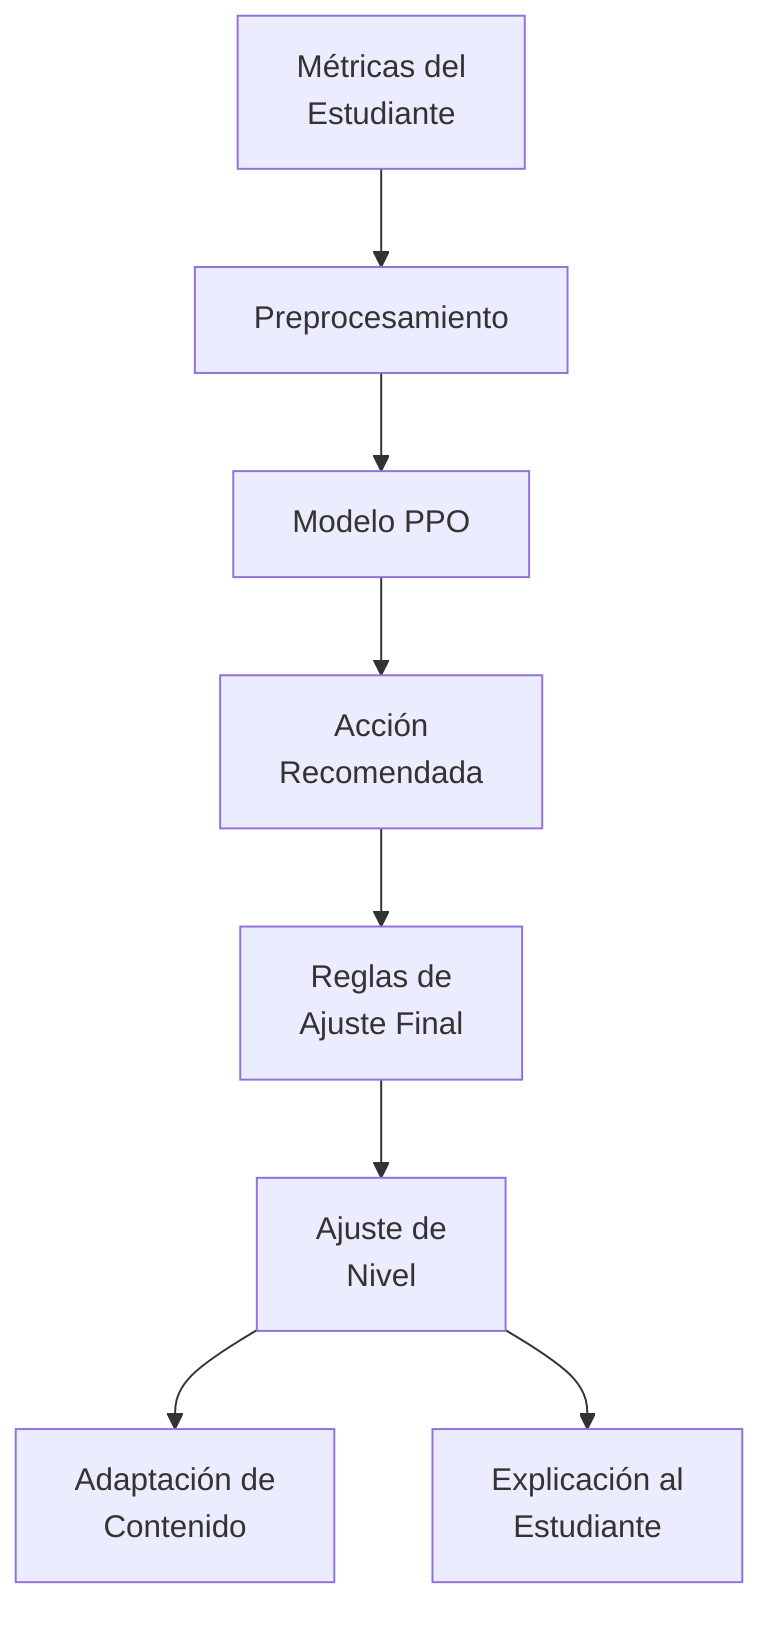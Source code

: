 ---
config:
  look: classic
---
graph TD
    A[Métricas del<br>Estudiante] --> B[Preprocesamiento]
    B --> C[Modelo PPO]
    C --> D[Acción<br>Recomendada]
    D --> E[Reglas de<br>Ajuste Final]
    E --> F[Ajuste de<br>Nivel]
    F --> G[Adaptación de<br>Contenido]
    F --> H[Explicación al<br>Estudiante]